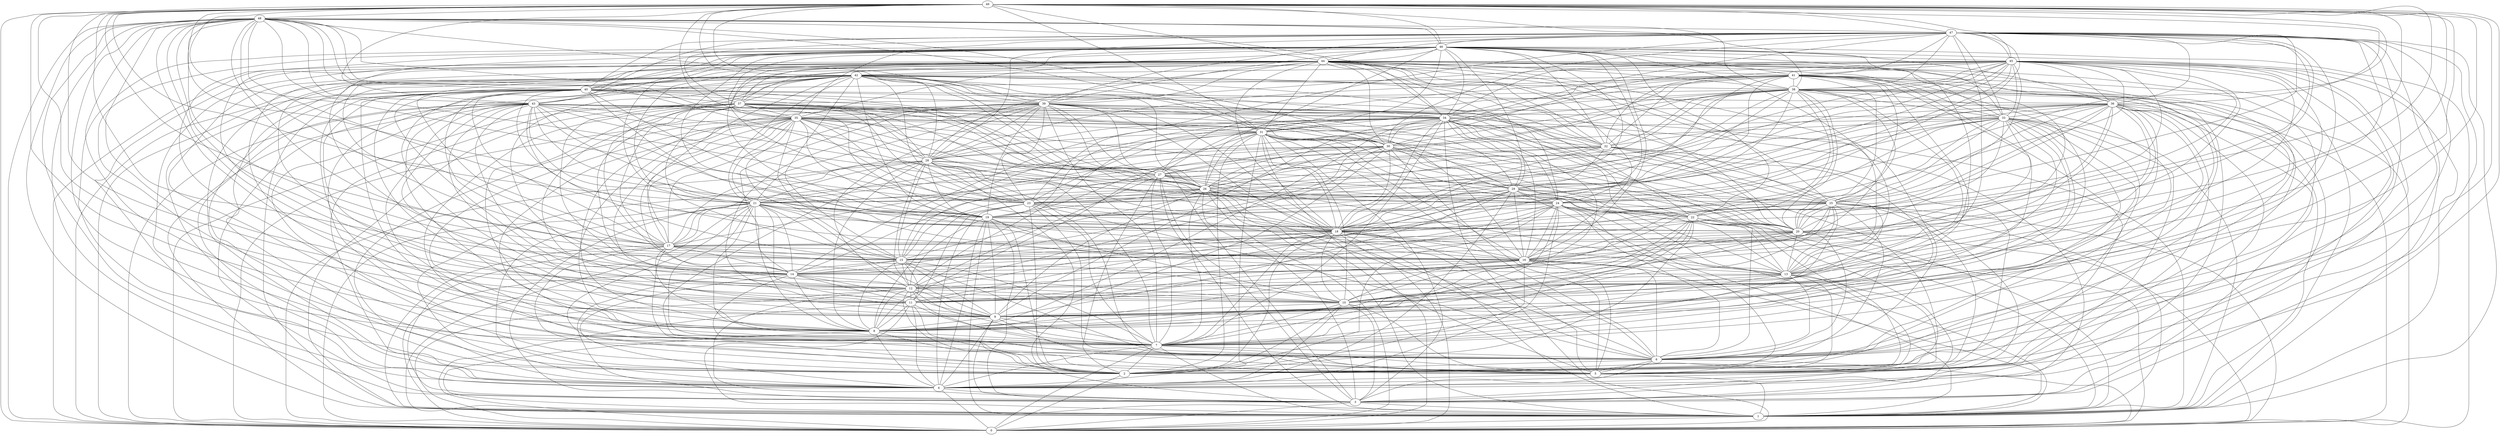/* Created by igraph 0.7.1 */
graph {
  0 [
    id=0
  ];
  1 [
    id=1
  ];
  2 [
    id=2
  ];
  3 [
    id=3
  ];
  4 [
    id=4
  ];
  5 [
    id=5
  ];
  6 [
    id=6
  ];
  7 [
    id=7
  ];
  8 [
    id=8
  ];
  9 [
    id=9
  ];
  10 [
    id=10
  ];
  11 [
    id=11
  ];
  12 [
    id=12
  ];
  13 [
    id=13
  ];
  14 [
    id=14
  ];
  15 [
    id=15
  ];
  16 [
    id=16
  ];
  17 [
    id=17
  ];
  18 [
    id=18
  ];
  19 [
    id=19
  ];
  20 [
    id=20
  ];
  21 [
    id=21
  ];
  22 [
    id=22
  ];
  23 [
    id=23
  ];
  24 [
    id=24
  ];
  25 [
    id=25
  ];
  26 [
    id=26
  ];
  27 [
    id=27
  ];
  28 [
    id=28
  ];
  29 [
    id=29
  ];
  30 [
    id=30
  ];
  31 [
    id=31
  ];
  32 [
    id=32
  ];
  33 [
    id=33
  ];
  34 [
    id=34
  ];
  35 [
    id=35
  ];
  36 [
    id=36
  ];
  37 [
    id=37
  ];
  38 [
    id=38
  ];
  39 [
    id=39
  ];
  40 [
    id=40
  ];
  41 [
    id=41
  ];
  42 [
    id=42
  ];
  43 [
    id=43
  ];
  44 [
    id=44
  ];
  45 [
    id=45
  ];
  46 [
    id=46
  ];
  47 [
    id=47
  ];
  48 [
    id=48
  ];
  49 [
    id=49
  ];

  1 -- 0;
  2 -- 0;
  3 -- 0;
  3 -- 1;
  4 -- 0;
  4 -- 3;
  5 -- 1;
  5 -- 4;
  6 -- 0;
  6 -- 2;
  6 -- 3;
  6 -- 5;
  7 -- 0;
  7 -- 1;
  7 -- 2;
  7 -- 4;
  7 -- 5;
  7 -- 6;
  8 -- 1;
  8 -- 2;
  8 -- 4;
  8 -- 7;
  9 -- 3;
  9 -- 4;
  9 -- 5;
  9 -- 7;
  9 -- 8;
  10 -- 2;
  10 -- 3;
  10 -- 4;
  10 -- 5;
  10 -- 7;
  10 -- 9;
  11 -- 0;
  11 -- 1;
  11 -- 2;
  11 -- 4;
  11 -- 7;
  11 -- 8;
  12 -- 0;
  12 -- 2;
  12 -- 3;
  12 -- 6;
  12 -- 7;
  12 -- 8;
  12 -- 9;
  12 -- 10;
  12 -- 11;
  13 -- 2;
  13 -- 3;
  13 -- 5;
  13 -- 6;
  13 -- 7;
  13 -- 9;
  13 -- 12;
  14 -- 3;
  14 -- 4;
  14 -- 5;
  14 -- 8;
  14 -- 9;
  14 -- 11;
  14 -- 12;
  15 -- 0;
  15 -- 6;
  15 -- 7;
  15 -- 8;
  15 -- 9;
  15 -- 11;
  15 -- 12;
  15 -- 14;
  16 -- 1;
  16 -- 2;
  16 -- 5;
  16 -- 6;
  16 -- 8;
  16 -- 10;
  16 -- 11;
  16 -- 13;
  16 -- 14;
  17 -- 1;
  17 -- 2;
  17 -- 3;
  17 -- 5;
  17 -- 8;
  17 -- 10;
  17 -- 14;
  17 -- 15;
  17 -- 16;
  18 -- 0;
  18 -- 1;
  18 -- 2;
  18 -- 5;
  18 -- 6;
  18 -- 7;
  18 -- 10;
  18 -- 11;
  18 -- 12;
  18 -- 13;
  18 -- 15;
  18 -- 16;
  19 -- 1;
  19 -- 2;
  19 -- 3;
  19 -- 4;
  19 -- 9;
  19 -- 10;
  19 -- 12;
  19 -- 18;
  20 -- 0;
  20 -- 1;
  20 -- 6;
  20 -- 9;
  20 -- 11;
  20 -- 13;
  20 -- 14;
  20 -- 16;
  20 -- 17;
  21 -- 0;
  21 -- 1;
  21 -- 2;
  21 -- 3;
  21 -- 4;
  21 -- 6;
  21 -- 7;
  21 -- 8;
  21 -- 9;
  21 -- 11;
  21 -- 14;
  21 -- 15;
  21 -- 16;
  21 -- 17;
  21 -- 18;
  21 -- 19;
  22 -- 0;
  22 -- 1;
  22 -- 2;
  22 -- 3;
  22 -- 5;
  22 -- 7;
  22 -- 8;
  22 -- 9;
  22 -- 10;
  22 -- 13;
  22 -- 18;
  22 -- 20;
  23 -- 2;
  23 -- 4;
  23 -- 5;
  23 -- 6;
  23 -- 7;
  23 -- 8;
  23 -- 11;
  23 -- 16;
  23 -- 18;
  24 -- 1;
  24 -- 2;
  24 -- 4;
  24 -- 5;
  24 -- 6;
  24 -- 7;
  24 -- 11;
  24 -- 13;
  24 -- 14;
  24 -- 16;
  24 -- 18;
  24 -- 19;
  24 -- 20;
  24 -- 22;
  25 -- 0;
  25 -- 1;
  25 -- 2;
  25 -- 3;
  25 -- 5;
  25 -- 7;
  25 -- 8;
  25 -- 10;
  25 -- 12;
  25 -- 13;
  25 -- 14;
  25 -- 16;
  25 -- 19;
  25 -- 20;
  26 -- 0;
  26 -- 1;
  26 -- 3;
  26 -- 5;
  26 -- 6;
  26 -- 7;
  26 -- 9;
  26 -- 14;
  26 -- 15;
  26 -- 18;
  26 -- 19;
  26 -- 23;
  26 -- 24;
  27 -- 1;
  27 -- 2;
  27 -- 3;
  27 -- 7;
  27 -- 12;
  27 -- 13;
  27 -- 15;
  27 -- 17;
  27 -- 18;
  27 -- 20;
  27 -- 24;
  27 -- 26;
  28 -- 0;
  28 -- 2;
  28 -- 3;
  28 -- 4;
  28 -- 5;
  28 -- 7;
  28 -- 8;
  28 -- 12;
  28 -- 15;
  28 -- 18;
  28 -- 19;
  28 -- 21;
  28 -- 23;
  28 -- 25;
  28 -- 27;
  29 -- 1;
  29 -- 4;
  29 -- 9;
  29 -- 11;
  29 -- 16;
  29 -- 18;
  29 -- 19;
  29 -- 20;
  29 -- 22;
  29 -- 23;
  29 -- 24;
  29 -- 25;
  30 -- 5;
  30 -- 8;
  30 -- 12;
  30 -- 13;
  30 -- 14;
  30 -- 15;
  30 -- 17;
  30 -- 18;
  30 -- 19;
  30 -- 20;
  30 -- 21;
  30 -- 22;
  30 -- 26;
  30 -- 28;
  30 -- 29;
  31 -- 0;
  31 -- 2;
  31 -- 3;
  31 -- 4;
  31 -- 6;
  31 -- 8;
  31 -- 10;
  31 -- 13;
  31 -- 15;
  31 -- 16;
  31 -- 17;
  31 -- 18;
  31 -- 20;
  31 -- 23;
  31 -- 24;
  31 -- 26;
  31 -- 28;
  31 -- 29;
  31 -- 30;
  32 -- 5;
  32 -- 7;
  32 -- 8;
  32 -- 18;
  32 -- 20;
  32 -- 21;
  32 -- 23;
  32 -- 26;
  32 -- 27;
  32 -- 29;
  33 -- 1;
  33 -- 2;
  33 -- 4;
  33 -- 6;
  33 -- 7;
  33 -- 9;
  33 -- 10;
  33 -- 11;
  33 -- 15;
  33 -- 16;
  33 -- 17;
  33 -- 18;
  33 -- 20;
  33 -- 21;
  33 -- 25;
  33 -- 30;
  33 -- 31;
  34 -- 0;
  34 -- 1;
  34 -- 3;
  34 -- 5;
  34 -- 6;
  34 -- 7;
  34 -- 8;
  34 -- 9;
  34 -- 10;
  34 -- 12;
  34 -- 14;
  34 -- 16;
  34 -- 18;
  34 -- 19;
  34 -- 22;
  34 -- 24;
  34 -- 25;
  34 -- 27;
  34 -- 28;
  34 -- 29;
  34 -- 30;
  34 -- 31;
  35 -- 0;
  35 -- 4;
  35 -- 6;
  35 -- 7;
  35 -- 8;
  35 -- 10;
  35 -- 13;
  35 -- 14;
  35 -- 15;
  35 -- 17;
  35 -- 18;
  35 -- 19;
  35 -- 21;
  35 -- 22;
  35 -- 23;
  35 -- 24;
  35 -- 26;
  35 -- 27;
  35 -- 29;
  35 -- 30;
  35 -- 31;
  35 -- 32;
  36 -- 0;
  36 -- 1;
  36 -- 3;
  36 -- 4;
  36 -- 5;
  36 -- 6;
  36 -- 10;
  36 -- 13;
  36 -- 15;
  36 -- 16;
  36 -- 17;
  36 -- 20;
  36 -- 21;
  36 -- 22;
  36 -- 25;
  36 -- 26;
  36 -- 29;
  36 -- 32;
  36 -- 33;
  36 -- 35;
  37 -- 0;
  37 -- 1;
  37 -- 4;
  37 -- 5;
  37 -- 8;
  37 -- 9;
  37 -- 14;
  37 -- 15;
  37 -- 17;
  37 -- 18;
  37 -- 19;
  37 -- 20;
  37 -- 23;
  37 -- 26;
  37 -- 27;
  37 -- 28;
  37 -- 31;
  37 -- 34;
  37 -- 35;
  38 -- 0;
  38 -- 2;
  38 -- 3;
  38 -- 4;
  38 -- 7;
  38 -- 8;
  38 -- 13;
  38 -- 15;
  38 -- 16;
  38 -- 18;
  38 -- 20;
  38 -- 21;
  38 -- 22;
  38 -- 23;
  38 -- 26;
  38 -- 27;
  38 -- 29;
  38 -- 30;
  38 -- 31;
  38 -- 32;
  38 -- 33;
  38 -- 34;
  38 -- 37;
  39 -- 3;
  39 -- 6;
  39 -- 7;
  39 -- 8;
  39 -- 9;
  39 -- 12;
  39 -- 14;
  39 -- 16;
  39 -- 17;
  39 -- 18;
  39 -- 19;
  39 -- 21;
  39 -- 22;
  39 -- 23;
  39 -- 25;
  39 -- 26;
  39 -- 27;
  39 -- 28;
  39 -- 34;
  39 -- 35;
  40 -- 0;
  40 -- 2;
  40 -- 4;
  40 -- 7;
  40 -- 9;
  40 -- 10;
  40 -- 11;
  40 -- 12;
  40 -- 14;
  40 -- 16;
  40 -- 17;
  40 -- 19;
  40 -- 20;
  40 -- 26;
  40 -- 28;
  40 -- 32;
  40 -- 36;
  40 -- 37;
  40 -- 39;
  41 -- 2;
  41 -- 6;
  41 -- 7;
  41 -- 8;
  41 -- 9;
  41 -- 12;
  41 -- 15;
  41 -- 16;
  41 -- 18;
  41 -- 20;
  41 -- 21;
  41 -- 25;
  41 -- 26;
  41 -- 27;
  41 -- 28;
  41 -- 31;
  41 -- 32;
  41 -- 33;
  41 -- 34;
  41 -- 38;
  41 -- 40;
  42 -- 0;
  42 -- 1;
  42 -- 2;
  42 -- 4;
  42 -- 5;
  42 -- 7;
  42 -- 8;
  42 -- 10;
  42 -- 12;
  42 -- 14;
  42 -- 15;
  42 -- 16;
  42 -- 17;
  42 -- 21;
  42 -- 22;
  42 -- 23;
  42 -- 25;
  42 -- 26;
  42 -- 27;
  42 -- 28;
  42 -- 29;
  42 -- 31;
  42 -- 32;
  42 -- 34;
  42 -- 37;
  42 -- 38;
  42 -- 39;
  42 -- 40;
  43 -- 0;
  43 -- 1;
  43 -- 2;
  43 -- 3;
  43 -- 4;
  43 -- 8;
  43 -- 9;
  43 -- 11;
  43 -- 12;
  43 -- 15;
  43 -- 18;
  43 -- 19;
  43 -- 20;
  43 -- 21;
  43 -- 25;
  43 -- 26;
  43 -- 28;
  43 -- 29;
  43 -- 30;
  43 -- 32;
  43 -- 33;
  43 -- 34;
  44 -- 0;
  44 -- 1;
  44 -- 2;
  44 -- 3;
  44 -- 4;
  44 -- 5;
  44 -- 6;
  44 -- 7;
  44 -- 9;
  44 -- 13;
  44 -- 14;
  44 -- 16;
  44 -- 17;
  44 -- 18;
  44 -- 19;
  44 -- 20;
  44 -- 21;
  44 -- 24;
  44 -- 25;
  44 -- 28;
  44 -- 30;
  44 -- 31;
  44 -- 32;
  44 -- 33;
  44 -- 34;
  44 -- 35;
  44 -- 36;
  44 -- 37;
  44 -- 38;
  44 -- 39;
  44 -- 40;
  44 -- 41;
  44 -- 42;
  45 -- 1;
  45 -- 2;
  45 -- 4;
  45 -- 6;
  45 -- 9;
  45 -- 13;
  45 -- 14;
  45 -- 18;
  45 -- 19;
  45 -- 20;
  45 -- 22;
  45 -- 23;
  45 -- 24;
  45 -- 25;
  45 -- 26;
  45 -- 29;
  45 -- 30;
  45 -- 32;
  45 -- 33;
  45 -- 34;
  45 -- 36;
  45 -- 38;
  45 -- 39;
  45 -- 41;
  45 -- 42;
  45 -- 43;
  46 -- 0;
  46 -- 1;
  46 -- 2;
  46 -- 7;
  46 -- 8;
  46 -- 10;
  46 -- 12;
  46 -- 13;
  46 -- 15;
  46 -- 16;
  46 -- 17;
  46 -- 18;
  46 -- 19;
  46 -- 21;
  46 -- 22;
  46 -- 23;
  46 -- 24;
  46 -- 26;
  46 -- 29;
  46 -- 31;
  46 -- 32;
  46 -- 33;
  46 -- 34;
  46 -- 35;
  46 -- 36;
  46 -- 37;
  46 -- 39;
  46 -- 40;
  46 -- 41;
  46 -- 43;
  46 -- 44;
  46 -- 45;
  47 -- 1;
  47 -- 2;
  47 -- 3;
  47 -- 5;
  47 -- 6;
  47 -- 8;
  47 -- 11;
  47 -- 13;
  47 -- 20;
  47 -- 22;
  47 -- 23;
  47 -- 24;
  47 -- 25;
  47 -- 27;
  47 -- 28;
  47 -- 30;
  47 -- 33;
  47 -- 35;
  47 -- 36;
  47 -- 37;
  47 -- 38;
  47 -- 39;
  47 -- 40;
  47 -- 41;
  47 -- 43;
  47 -- 44;
  47 -- 45;
  47 -- 46;
  48 -- 0;
  48 -- 1;
  48 -- 3;
  48 -- 4;
  48 -- 6;
  48 -- 7;
  48 -- 10;
  48 -- 11;
  48 -- 12;
  48 -- 14;
  48 -- 15;
  48 -- 16;
  48 -- 17;
  48 -- 18;
  48 -- 23;
  48 -- 24;
  48 -- 26;
  48 -- 27;
  48 -- 30;
  48 -- 31;
  48 -- 34;
  48 -- 35;
  48 -- 38;
  48 -- 40;
  48 -- 43;
  48 -- 46;
  48 -- 47;
  49 -- 0;
  49 -- 5;
  49 -- 6;
  49 -- 7;
  49 -- 8;
  49 -- 9;
  49 -- 10;
  49 -- 11;
  49 -- 13;
  49 -- 15;
  49 -- 17;
  49 -- 18;
  49 -- 19;
  49 -- 20;
  49 -- 21;
  49 -- 23;
  49 -- 24;
  49 -- 31;
  49 -- 35;
  49 -- 36;
  49 -- 38;
  49 -- 39;
  49 -- 42;
  49 -- 43;
  49 -- 44;
  49 -- 45;
  49 -- 46;
  49 -- 47;
  49 -- 48;
}
